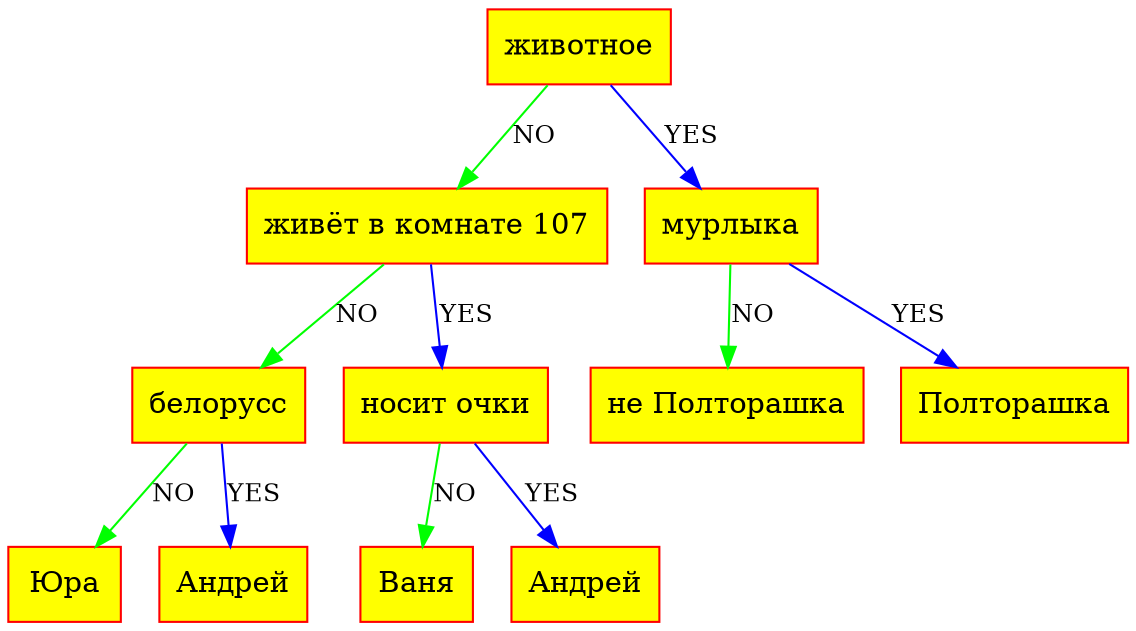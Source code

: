 digraph Tree{

	rankdir=UD;

	node[color="red",fontsize=14];

	2[shape=record, style="filled", fillcolor="yellow", label="животное"];
	3[shape=record, style="filled", fillcolor="yellow", label="живёт  в  комнате  107"];
	4[shape=record, style="filled", fillcolor="yellow", label="белорусс"];
	5[shape=record, style="filled", fillcolor="yellow", label="Юра"];
	6[shape=record, style="filled", fillcolor="yellow", label="Андрей"];
	7[shape=record, style="filled", fillcolor="yellow", label="носит очки"];
	8[shape=record, style="filled", fillcolor="yellow", label="Ваня"];
	9[shape=record, style="filled", fillcolor="yellow", label="Андрей"];
	10[shape=record, style="filled", fillcolor="yellow", label="мурлыка"];
	11[shape=record, style="filled", fillcolor="yellow", label="не  Полторашка"];
	12[shape=record, style="filled", fillcolor="yellow", label="Полторашка"];

	2 -> 3[color="green", label="NO", fontsize=12]
	2 -> 10[color="blue", label="YES", fontsize=12]
	3 -> 4[color="green", label="NO", fontsize=12]
	3 -> 7[color="blue", label="YES", fontsize=12]
	4 -> 5[color="green", label="NO", fontsize=12]
	4 -> 6[color="blue", label="YES", fontsize=12]
	7 -> 8[color="green", label="NO", fontsize=12]
	7 -> 9[color="blue", label="YES", fontsize=12]
	10 -> 11[color="green", label="NO", fontsize=12]
	10 -> 12[color="blue", label="YES", fontsize=12]

}